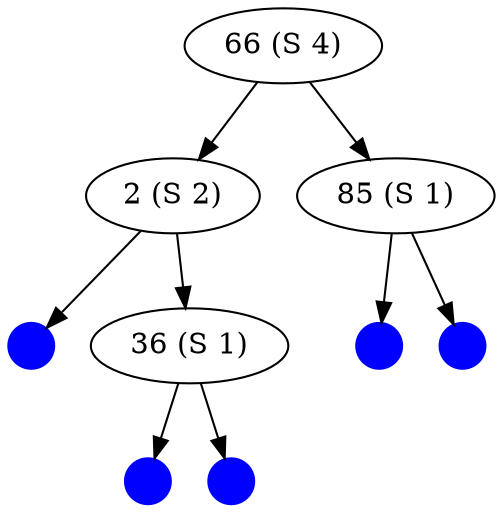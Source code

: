 digraph tree {
  {
    node[style=filled,color="blue",fillcolor="blue",shape="circle",label="",width=.3]
    l1 l2 l3 l4 l5
  }
  { node[label="66 (S 4)"] n1 }
  { node[label="2 (S 2)" ] n2 }
  { node[label="85 (S 1)"] n3 }
  { node[label="36 (S 1)"] n4 }

  ordering=out;

  n1 -> n2
  n1 -> n3
  n2 -> l1
  n2 -> n4
  n3 -> l2
  n3 -> l3
  n4 -> l4
  n4 -> l5
}
